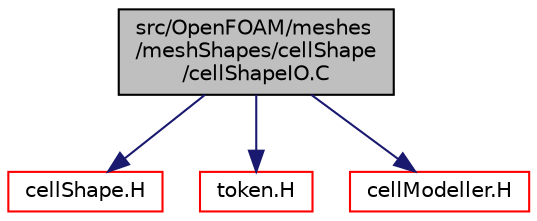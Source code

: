 digraph "src/OpenFOAM/meshes/meshShapes/cellShape/cellShapeIO.C"
{
  bgcolor="transparent";
  edge [fontname="Helvetica",fontsize="10",labelfontname="Helvetica",labelfontsize="10"];
  node [fontname="Helvetica",fontsize="10",shape=record];
  Node1 [label="src/OpenFOAM/meshes\l/meshShapes/cellShape\l/cellShapeIO.C",height=0.2,width=0.4,color="black", fillcolor="grey75", style="filled", fontcolor="black"];
  Node1 -> Node2 [color="midnightblue",fontsize="10",style="solid",fontname="Helvetica"];
  Node2 [label="cellShape.H",height=0.2,width=0.4,color="red",URL="$a08684.html"];
  Node1 -> Node3 [color="midnightblue",fontsize="10",style="solid",fontname="Helvetica"];
  Node3 [label="token.H",height=0.2,width=0.4,color="red",URL="$a07990.html"];
  Node1 -> Node4 [color="midnightblue",fontsize="10",style="solid",fontname="Helvetica"];
  Node4 [label="cellModeller.H",height=0.2,width=0.4,color="red",URL="$a08681.html"];
}
